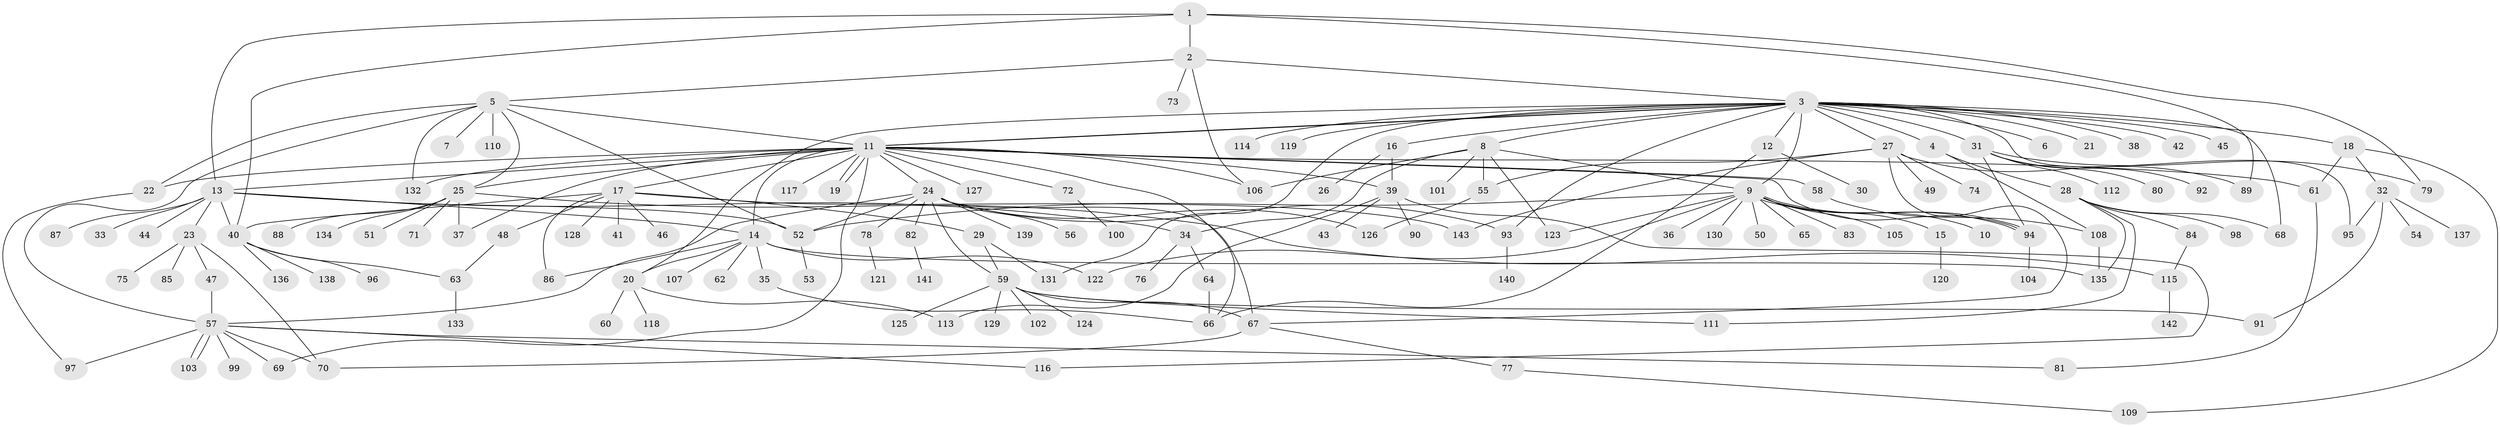 // coarse degree distribution, {5: 0.09722222222222222, 4: 0.09722222222222222, 15: 0.013888888888888888, 6: 0.027777777777777776, 13: 0.013888888888888888, 1: 0.3611111111111111, 19: 0.013888888888888888, 2: 0.18055555555555555, 8: 0.041666666666666664, 7: 0.027777777777777776, 3: 0.1111111111111111, 10: 0.013888888888888888}
// Generated by graph-tools (version 1.1) at 2025/50/03/04/25 22:50:12]
// undirected, 143 vertices, 202 edges
graph export_dot {
  node [color=gray90,style=filled];
  1;
  2;
  3;
  4;
  5;
  6;
  7;
  8;
  9;
  10;
  11;
  12;
  13;
  14;
  15;
  16;
  17;
  18;
  19;
  20;
  21;
  22;
  23;
  24;
  25;
  26;
  27;
  28;
  29;
  30;
  31;
  32;
  33;
  34;
  35;
  36;
  37;
  38;
  39;
  40;
  41;
  42;
  43;
  44;
  45;
  46;
  47;
  48;
  49;
  50;
  51;
  52;
  53;
  54;
  55;
  56;
  57;
  58;
  59;
  60;
  61;
  62;
  63;
  64;
  65;
  66;
  67;
  68;
  69;
  70;
  71;
  72;
  73;
  74;
  75;
  76;
  77;
  78;
  79;
  80;
  81;
  82;
  83;
  84;
  85;
  86;
  87;
  88;
  89;
  90;
  91;
  92;
  93;
  94;
  95;
  96;
  97;
  98;
  99;
  100;
  101;
  102;
  103;
  104;
  105;
  106;
  107;
  108;
  109;
  110;
  111;
  112;
  113;
  114;
  115;
  116;
  117;
  118;
  119;
  120;
  121;
  122;
  123;
  124;
  125;
  126;
  127;
  128;
  129;
  130;
  131;
  132;
  133;
  134;
  135;
  136;
  137;
  138;
  139;
  140;
  141;
  142;
  143;
  1 -- 2;
  1 -- 13;
  1 -- 40;
  1 -- 79;
  1 -- 89;
  2 -- 3;
  2 -- 5;
  2 -- 73;
  2 -- 106;
  3 -- 4;
  3 -- 6;
  3 -- 8;
  3 -- 9;
  3 -- 11;
  3 -- 11;
  3 -- 12;
  3 -- 16;
  3 -- 18;
  3 -- 20;
  3 -- 21;
  3 -- 27;
  3 -- 31;
  3 -- 38;
  3 -- 42;
  3 -- 45;
  3 -- 68;
  3 -- 93;
  3 -- 95;
  3 -- 114;
  3 -- 119;
  3 -- 131;
  4 -- 28;
  4 -- 108;
  5 -- 7;
  5 -- 11;
  5 -- 22;
  5 -- 25;
  5 -- 52;
  5 -- 57;
  5 -- 110;
  5 -- 132;
  8 -- 9;
  8 -- 34;
  8 -- 55;
  8 -- 101;
  8 -- 106;
  8 -- 123;
  9 -- 10;
  9 -- 15;
  9 -- 36;
  9 -- 50;
  9 -- 52;
  9 -- 65;
  9 -- 83;
  9 -- 94;
  9 -- 94;
  9 -- 105;
  9 -- 122;
  9 -- 123;
  9 -- 130;
  11 -- 13;
  11 -- 14;
  11 -- 17;
  11 -- 19;
  11 -- 19;
  11 -- 22;
  11 -- 24;
  11 -- 25;
  11 -- 37;
  11 -- 39;
  11 -- 58;
  11 -- 61;
  11 -- 66;
  11 -- 69;
  11 -- 72;
  11 -- 94;
  11 -- 106;
  11 -- 117;
  11 -- 127;
  11 -- 132;
  12 -- 30;
  12 -- 66;
  13 -- 14;
  13 -- 23;
  13 -- 33;
  13 -- 34;
  13 -- 40;
  13 -- 44;
  13 -- 52;
  13 -- 87;
  14 -- 20;
  14 -- 35;
  14 -- 62;
  14 -- 86;
  14 -- 107;
  14 -- 122;
  14 -- 135;
  15 -- 120;
  16 -- 26;
  16 -- 39;
  17 -- 29;
  17 -- 40;
  17 -- 41;
  17 -- 46;
  17 -- 48;
  17 -- 86;
  17 -- 128;
  17 -- 143;
  18 -- 32;
  18 -- 61;
  18 -- 109;
  20 -- 60;
  20 -- 113;
  20 -- 118;
  22 -- 97;
  23 -- 47;
  23 -- 70;
  23 -- 75;
  23 -- 85;
  24 -- 52;
  24 -- 56;
  24 -- 57;
  24 -- 59;
  24 -- 67;
  24 -- 78;
  24 -- 82;
  24 -- 93;
  24 -- 126;
  24 -- 139;
  25 -- 37;
  25 -- 51;
  25 -- 71;
  25 -- 88;
  25 -- 115;
  25 -- 134;
  27 -- 49;
  27 -- 55;
  27 -- 67;
  27 -- 74;
  27 -- 89;
  27 -- 143;
  28 -- 68;
  28 -- 84;
  28 -- 98;
  28 -- 111;
  28 -- 135;
  29 -- 59;
  29 -- 131;
  31 -- 79;
  31 -- 80;
  31 -- 92;
  31 -- 94;
  31 -- 112;
  32 -- 54;
  32 -- 91;
  32 -- 95;
  32 -- 137;
  34 -- 64;
  34 -- 76;
  35 -- 66;
  39 -- 43;
  39 -- 90;
  39 -- 113;
  39 -- 116;
  40 -- 63;
  40 -- 96;
  40 -- 136;
  40 -- 138;
  47 -- 57;
  48 -- 63;
  52 -- 53;
  55 -- 126;
  57 -- 69;
  57 -- 70;
  57 -- 81;
  57 -- 97;
  57 -- 99;
  57 -- 103;
  57 -- 103;
  57 -- 116;
  58 -- 108;
  59 -- 67;
  59 -- 91;
  59 -- 102;
  59 -- 111;
  59 -- 124;
  59 -- 125;
  59 -- 129;
  61 -- 81;
  63 -- 133;
  64 -- 66;
  67 -- 70;
  67 -- 77;
  72 -- 100;
  77 -- 109;
  78 -- 121;
  82 -- 141;
  84 -- 115;
  93 -- 140;
  94 -- 104;
  108 -- 135;
  115 -- 142;
}
